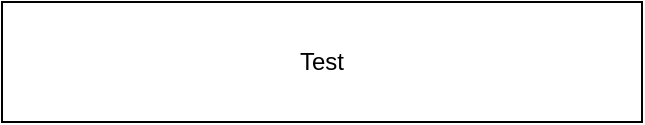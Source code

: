 <mxfile version="24.3.1" type="github">
  <diagram name="Page-1" id="Z7r6AU6X-eGb-L14nY4G">
    <mxGraphModel dx="1434" dy="784" grid="1" gridSize="10" guides="1" tooltips="1" connect="1" arrows="1" fold="1" page="1" pageScale="1" pageWidth="850" pageHeight="1100" math="0" shadow="0">
      <root>
        <mxCell id="0" />
        <mxCell id="1" parent="0" />
        <mxCell id="vdqxxBie0mIc9H69Az-h-1" value="Test" style="rounded=0;whiteSpace=wrap;html=1;" vertex="1" parent="1">
          <mxGeometry x="270" y="20" width="320" height="60" as="geometry" />
        </mxCell>
      </root>
    </mxGraphModel>
  </diagram>
</mxfile>
